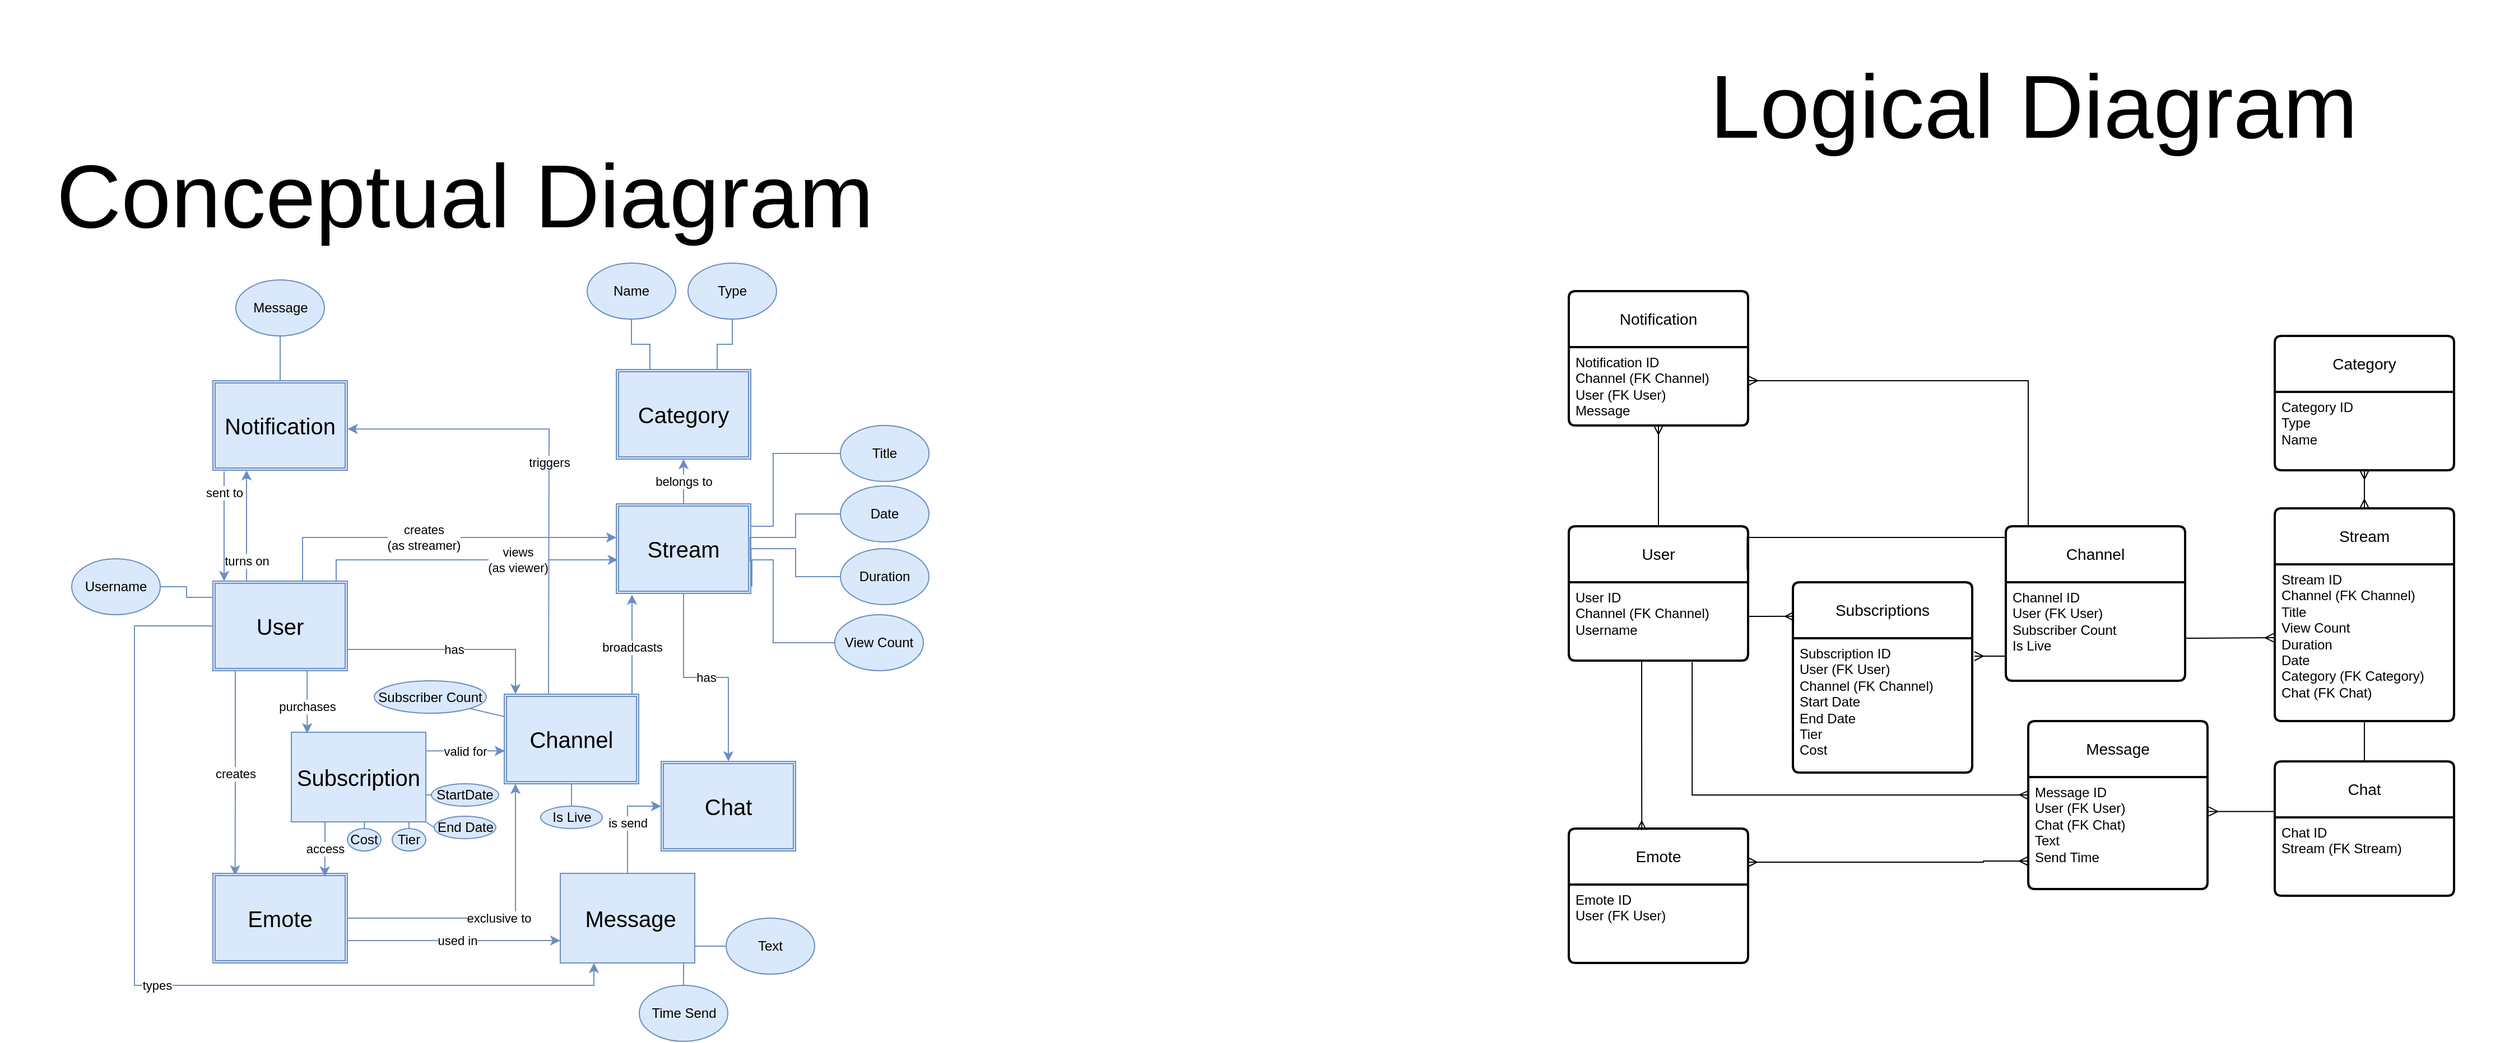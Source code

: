 <mxfile version="24.7.17">
  <diagram name="Page-1" id="8bclUcc1Q9qPuTqegD4R">
    <mxGraphModel grid="1" page="1" gridSize="10" guides="1" tooltips="1" connect="1" arrows="1" fold="1" pageScale="1" pageWidth="850" pageHeight="1100" math="0" shadow="0">
      <root>
        <mxCell id="0" />
        <mxCell id="1" parent="0" />
        <mxCell id="e_A2avNtBCYGKitG2HXS-57" value="Stream" style="swimlane;childLayout=stackLayout;horizontal=1;startSize=50;horizontalStack=0;rounded=1;fontSize=14;fontStyle=0;strokeWidth=2;resizeParent=0;resizeLast=1;shadow=0;dashed=0;align=center;arcSize=4;whiteSpace=wrap;html=1;" vertex="1" parent="1">
          <mxGeometry x="-630" y="-356" width="160" height="190" as="geometry">
            <mxRectangle x="-620" y="-300" width="80" height="50" as="alternateBounds" />
          </mxGeometry>
        </mxCell>
        <mxCell id="e_A2avNtBCYGKitG2HXS-58" value="&lt;div&gt;Stream ID&lt;/div&gt;Channel (FK Channel)&lt;div&gt;Title&lt;/div&gt;&lt;div&gt;View Count&lt;/div&gt;&lt;div&gt;Duration&lt;/div&gt;&lt;div&gt;Date&lt;/div&gt;&lt;div&gt;Category (FK Category)&lt;br&gt;Chat (FK Chat)&lt;/div&gt;" style="align=left;strokeColor=none;fillColor=none;spacingLeft=4;fontSize=12;verticalAlign=top;resizable=0;rotatable=0;part=1;html=1;" vertex="1" parent="e_A2avNtBCYGKitG2HXS-57">
          <mxGeometry y="50" width="160" height="140" as="geometry" />
        </mxCell>
        <mxCell id="aQ0zjAfjhiI7hPz5W_YJ-1" value="Notification" style="swimlane;childLayout=stackLayout;horizontal=1;startSize=50;horizontalStack=0;rounded=1;fontSize=14;fontStyle=0;strokeWidth=2;resizeParent=0;resizeLast=1;shadow=0;dashed=0;align=center;arcSize=4;whiteSpace=wrap;html=1;" vertex="1" parent="1">
          <mxGeometry x="-1260" y="-550" width="160" height="120" as="geometry" />
        </mxCell>
        <mxCell id="aQ0zjAfjhiI7hPz5W_YJ-2" value="&lt;div&gt;Notification ID&lt;/div&gt;Channel (FK Channel)&lt;br&gt;&lt;div&gt;&lt;span style=&quot;background-color: initial;&quot;&gt;User&lt;/span&gt;&amp;nbsp;(FK&amp;nbsp;&lt;span style=&quot;background-color: initial;&quot;&gt;User&lt;/span&gt;&lt;span style=&quot;background-color: initial;&quot;&gt;)&lt;/span&gt;&lt;/div&gt;&lt;div&gt;Message&lt;/div&gt;" style="align=left;strokeColor=none;fillColor=none;spacingLeft=4;fontSize=12;verticalAlign=top;resizable=0;rotatable=0;part=1;html=1;" vertex="1" parent="aQ0zjAfjhiI7hPz5W_YJ-1">
          <mxGeometry y="50" width="160" height="70" as="geometry" />
        </mxCell>
        <mxCell id="aQ0zjAfjhiI7hPz5W_YJ-3" value="Emote" style="swimlane;childLayout=stackLayout;horizontal=1;startSize=50;horizontalStack=0;rounded=1;fontSize=14;fontStyle=0;strokeWidth=2;resizeParent=0;resizeLast=1;shadow=0;dashed=0;align=center;arcSize=4;whiteSpace=wrap;html=1;" vertex="1" parent="1">
          <mxGeometry x="-1260" y="-70" width="160" height="120" as="geometry" />
        </mxCell>
        <mxCell id="aQ0zjAfjhiI7hPz5W_YJ-4" value="Emote ID&lt;br&gt;&lt;div&gt;&lt;span style=&quot;background-color: initial;&quot;&gt;User&lt;/span&gt;&amp;nbsp;(FK User)&lt;/div&gt;" style="align=left;strokeColor=none;fillColor=none;spacingLeft=4;fontSize=12;verticalAlign=top;resizable=0;rotatable=0;part=1;html=1;" vertex="1" parent="aQ0zjAfjhiI7hPz5W_YJ-3">
          <mxGeometry y="50" width="160" height="70" as="geometry" />
        </mxCell>
        <mxCell id="aQ0zjAfjhiI7hPz5W_YJ-5" value="Channel" style="swimlane;childLayout=stackLayout;horizontal=1;startSize=50;horizontalStack=0;rounded=1;fontSize=14;fontStyle=0;strokeWidth=2;resizeParent=0;resizeLast=1;shadow=0;dashed=0;align=center;arcSize=4;whiteSpace=wrap;html=1;" vertex="1" parent="1">
          <mxGeometry x="-870" y="-340" width="160" height="138" as="geometry">
            <mxRectangle x="-820" y="22" width="90" height="50" as="alternateBounds" />
          </mxGeometry>
        </mxCell>
        <mxCell id="aQ0zjAfjhiI7hPz5W_YJ-6" value="Channel ID&lt;br&gt;&lt;div&gt;&lt;span style=&quot;background-color: initial;&quot;&gt;User&lt;/span&gt;&amp;nbsp;(FK User)&lt;/div&gt;&lt;div&gt;Subscriber Count&lt;/div&gt;&lt;div&gt;Is Live&lt;/div&gt;&lt;div&gt;&lt;br&gt;&lt;/div&gt;" style="align=left;strokeColor=none;fillColor=none;spacingLeft=4;fontSize=12;verticalAlign=top;resizable=0;rotatable=0;part=1;html=1;" vertex="1" parent="aQ0zjAfjhiI7hPz5W_YJ-5">
          <mxGeometry y="50" width="160" height="88" as="geometry" />
        </mxCell>
        <mxCell id="aQ0zjAfjhiI7hPz5W_YJ-7" value="Category" style="swimlane;childLayout=stackLayout;horizontal=1;startSize=50;horizontalStack=0;rounded=1;fontSize=14;fontStyle=0;strokeWidth=2;resizeParent=0;resizeLast=1;shadow=0;dashed=0;align=center;arcSize=4;whiteSpace=wrap;html=1;" vertex="1" parent="1">
          <mxGeometry x="-630" y="-510" width="160" height="120" as="geometry" />
        </mxCell>
        <mxCell id="aQ0zjAfjhiI7hPz5W_YJ-8" value="Category ID&lt;div&gt;Type&lt;/div&gt;&lt;div&gt;Name&lt;/div&gt;" style="align=left;strokeColor=none;fillColor=none;spacingLeft=4;fontSize=12;verticalAlign=top;resizable=0;rotatable=0;part=1;html=1;" vertex="1" parent="aQ0zjAfjhiI7hPz5W_YJ-7">
          <mxGeometry y="50" width="160" height="70" as="geometry" />
        </mxCell>
        <mxCell id="aQ0zjAfjhiI7hPz5W_YJ-11" value="Chat" style="swimlane;childLayout=stackLayout;horizontal=1;startSize=50;horizontalStack=0;rounded=1;fontSize=14;fontStyle=0;strokeWidth=2;resizeParent=0;resizeLast=1;shadow=0;dashed=0;align=center;arcSize=4;whiteSpace=wrap;html=1;" vertex="1" parent="1">
          <mxGeometry x="-630" y="-130" width="160" height="120" as="geometry" />
        </mxCell>
        <mxCell id="aQ0zjAfjhiI7hPz5W_YJ-12" value="Chat ID&lt;div&gt;Stream (FK Stream)&lt;/div&gt;" style="align=left;strokeColor=none;fillColor=none;spacingLeft=4;fontSize=12;verticalAlign=top;resizable=0;rotatable=0;part=1;html=1;" vertex="1" parent="aQ0zjAfjhiI7hPz5W_YJ-11">
          <mxGeometry y="50" width="160" height="70" as="geometry" />
        </mxCell>
        <mxCell id="aQ0zjAfjhiI7hPz5W_YJ-33" style="edgeStyle=orthogonalEdgeStyle;rounded=0;orthogonalLoop=1;jettySize=auto;html=1;endArrow=ERmany;endFill=0;" edge="1" parent="1" source="aQ0zjAfjhiI7hPz5W_YJ-13">
          <mxGeometry relative="1" as="geometry">
            <mxPoint x="-1180" y="-430" as="targetPoint" />
            <Array as="points">
              <mxPoint x="-1180" y="-430" />
            </Array>
          </mxGeometry>
        </mxCell>
        <mxCell id="aQ0zjAfjhiI7hPz5W_YJ-41" style="edgeStyle=orthogonalEdgeStyle;rounded=0;orthogonalLoop=1;jettySize=auto;html=1;entryX=0.407;entryY=0.011;entryDx=0;entryDy=0;endArrow=ERmany;endFill=0;entryPerimeter=0;" edge="1" parent="1" source="aQ0zjAfjhiI7hPz5W_YJ-13" target="aQ0zjAfjhiI7hPz5W_YJ-3">
          <mxGeometry relative="1" as="geometry">
            <Array as="points">
              <mxPoint x="-1195" y="-180" />
              <mxPoint x="-1195" y="-180" />
            </Array>
          </mxGeometry>
        </mxCell>
        <mxCell id="aQ0zjAfjhiI7hPz5W_YJ-13" value="User" style="swimlane;childLayout=stackLayout;horizontal=1;startSize=50;horizontalStack=0;rounded=1;fontSize=14;fontStyle=0;strokeWidth=2;resizeParent=0;resizeLast=1;shadow=0;dashed=0;align=center;arcSize=4;whiteSpace=wrap;html=1;" vertex="1" parent="1">
          <mxGeometry x="-1260" y="-340" width="160" height="120" as="geometry" />
        </mxCell>
        <mxCell id="aQ0zjAfjhiI7hPz5W_YJ-14" value="User ID&lt;div&gt;Channel (FK Channel)&lt;/div&gt;&lt;div&gt;Username&lt;/div&gt;" style="align=left;strokeColor=none;fillColor=none;spacingLeft=4;fontSize=12;verticalAlign=top;resizable=0;rotatable=0;part=1;html=1;" vertex="1" parent="aQ0zjAfjhiI7hPz5W_YJ-13">
          <mxGeometry y="50" width="160" height="70" as="geometry" />
        </mxCell>
        <mxCell id="aQ0zjAfjhiI7hPz5W_YJ-19" style="edgeStyle=orthogonalEdgeStyle;rounded=0;orthogonalLoop=1;jettySize=auto;html=1;exitX=1;exitY=0.25;exitDx=0;exitDy=0;entryX=-0.003;entryY=0.468;entryDx=0;entryDy=0;entryPerimeter=0;endArrow=ERmany;endFill=0;" edge="1" parent="1" source="aQ0zjAfjhiI7hPz5W_YJ-5" target="e_A2avNtBCYGKitG2HXS-58">
          <mxGeometry relative="1" as="geometry">
            <Array as="points">
              <mxPoint x="-700" y="-240" />
              <mxPoint x="-630" y="-240" />
            </Array>
          </mxGeometry>
        </mxCell>
        <mxCell id="aQ0zjAfjhiI7hPz5W_YJ-22" value="Subscriptions" style="swimlane;childLayout=stackLayout;horizontal=1;startSize=50;horizontalStack=0;rounded=1;fontSize=14;fontStyle=0;strokeWidth=2;resizeParent=0;resizeLast=1;shadow=0;dashed=0;align=center;arcSize=4;whiteSpace=wrap;html=1;" vertex="1" parent="1">
          <mxGeometry x="-1060" y="-290" width="160" height="170" as="geometry" />
        </mxCell>
        <mxCell id="aQ0zjAfjhiI7hPz5W_YJ-23" value="&lt;div&gt;Subscription ID&lt;/div&gt;&lt;div&gt;&lt;span style=&quot;background-color: initial;&quot;&gt;User&lt;/span&gt;&amp;nbsp;(FK&amp;nbsp;&lt;span style=&quot;background-color: initial;&quot;&gt;User&lt;/span&gt;&lt;span style=&quot;background-color: initial;&quot;&gt;)&lt;/span&gt;&lt;/div&gt;Channel (FK Channel)&lt;div&gt;Start Date&lt;/div&gt;&lt;div&gt;End Date&lt;/div&gt;&lt;div&gt;Tier&lt;/div&gt;&lt;div&gt;Cost&lt;/div&gt;" style="align=left;strokeColor=none;fillColor=none;spacingLeft=4;fontSize=12;verticalAlign=top;resizable=0;rotatable=0;part=1;html=1;" vertex="1" parent="aQ0zjAfjhiI7hPz5W_YJ-22">
          <mxGeometry y="50" width="160" height="120" as="geometry" />
        </mxCell>
        <mxCell id="aQ0zjAfjhiI7hPz5W_YJ-25" style="edgeStyle=orthogonalEdgeStyle;rounded=0;orthogonalLoop=1;jettySize=auto;html=1;entryX=0.007;entryY=0.179;entryDx=0;entryDy=0;endArrow=ERmany;endFill=0;exitX=1.004;exitY=0.435;exitDx=0;exitDy=0;exitPerimeter=0;entryPerimeter=0;" edge="1" parent="1" source="aQ0zjAfjhiI7hPz5W_YJ-14" target="aQ0zjAfjhiI7hPz5W_YJ-22">
          <mxGeometry relative="1" as="geometry">
            <Array as="points">
              <mxPoint x="-1090" y="-260" />
              <mxPoint x="-1090" y="-260" />
            </Array>
          </mxGeometry>
        </mxCell>
        <mxCell id="aQ0zjAfjhiI7hPz5W_YJ-28" style="edgeStyle=orthogonalEdgeStyle;rounded=0;orthogonalLoop=1;jettySize=auto;html=1;entryX=1.012;entryY=0.141;entryDx=0;entryDy=0;entryPerimeter=0;endArrow=ERmany;endFill=0;exitX=0;exitY=0.75;exitDx=0;exitDy=0;" edge="1" parent="1" source="aQ0zjAfjhiI7hPz5W_YJ-6" target="aQ0zjAfjhiI7hPz5W_YJ-23">
          <mxGeometry relative="1" as="geometry" />
        </mxCell>
        <mxCell id="aQ0zjAfjhiI7hPz5W_YJ-32" style="edgeStyle=orthogonalEdgeStyle;rounded=0;orthogonalLoop=1;jettySize=auto;html=1;endArrow=ERmany;endFill=0;entryX=1.003;entryY=0.43;entryDx=0;entryDy=0;entryPerimeter=0;exitX=0.132;exitY=-0.003;exitDx=0;exitDy=0;exitPerimeter=0;" edge="1" parent="1" source="aQ0zjAfjhiI7hPz5W_YJ-5" target="aQ0zjAfjhiI7hPz5W_YJ-2">
          <mxGeometry relative="1" as="geometry">
            <mxPoint x="-830" y="-340" as="sourcePoint" />
            <mxPoint x="-690" y="-140" as="targetPoint" />
            <Array as="points">
              <mxPoint x="-850" y="-340" />
              <mxPoint x="-850" y="-470" />
              <mxPoint x="-1100" y="-470" />
            </Array>
          </mxGeometry>
        </mxCell>
        <mxCell id="aQ0zjAfjhiI7hPz5W_YJ-34" style="edgeStyle=orthogonalEdgeStyle;rounded=0;orthogonalLoop=1;jettySize=auto;html=1;endArrow=ERmany;endFill=0;exitX=0.5;exitY=0;exitDx=0;exitDy=0;startArrow=ERmany;startFill=0;entryX=0.5;entryY=1;entryDx=0;entryDy=0;" edge="1" parent="1" source="e_A2avNtBCYGKitG2HXS-57" target="aQ0zjAfjhiI7hPz5W_YJ-8">
          <mxGeometry relative="1" as="geometry">
            <mxPoint x="-470" y="-80" as="sourcePoint" />
            <mxPoint x="-370" y="-124.985" as="targetPoint" />
          </mxGeometry>
        </mxCell>
        <mxCell id="aQ0zjAfjhiI7hPz5W_YJ-35" style="edgeStyle=orthogonalEdgeStyle;rounded=0;orthogonalLoop=1;jettySize=auto;html=1;endArrow=none;endFill=0;" edge="1" parent="1" source="e_A2avNtBCYGKitG2HXS-58" target="aQ0zjAfjhiI7hPz5W_YJ-11">
          <mxGeometry relative="1" as="geometry" />
        </mxCell>
        <mxCell id="aQ0zjAfjhiI7hPz5W_YJ-36" value="Message" style="swimlane;childLayout=stackLayout;horizontal=1;startSize=50;horizontalStack=0;rounded=1;fontSize=14;fontStyle=0;strokeWidth=2;resizeParent=0;resizeLast=1;shadow=0;dashed=0;align=center;arcSize=4;whiteSpace=wrap;html=1;" vertex="1" parent="1">
          <mxGeometry x="-850" y="-166" width="160" height="150" as="geometry" />
        </mxCell>
        <mxCell id="aQ0zjAfjhiI7hPz5W_YJ-37" value="Message ID&lt;br&gt;&lt;div&gt;&lt;span style=&quot;background-color: initial;&quot;&gt;User&lt;/span&gt;&amp;nbsp;(FK&amp;nbsp;&lt;span style=&quot;background-color: initial;&quot;&gt;User&lt;/span&gt;&lt;span style=&quot;background-color: initial;&quot;&gt;)&lt;/span&gt;&lt;/div&gt;&lt;div&gt;Chat (FK Chat)&lt;br&gt;&lt;div&gt;Text&lt;/div&gt;&lt;div&gt;Send Time&lt;/div&gt;&lt;/div&gt;" style="align=left;strokeColor=none;fillColor=none;spacingLeft=4;fontSize=12;verticalAlign=top;resizable=0;rotatable=0;part=1;html=1;" vertex="1" parent="aQ0zjAfjhiI7hPz5W_YJ-36">
          <mxGeometry y="50" width="160" height="100" as="geometry" />
        </mxCell>
        <mxCell id="aQ0zjAfjhiI7hPz5W_YJ-38" style="edgeStyle=orthogonalEdgeStyle;rounded=0;orthogonalLoop=1;jettySize=auto;html=1;entryX=0.002;entryY=0.161;entryDx=0;entryDy=0;entryPerimeter=0;endArrow=ERmany;endFill=0;exitX=0.688;exitY=1.019;exitDx=0;exitDy=0;exitPerimeter=0;" edge="1" parent="1" source="aQ0zjAfjhiI7hPz5W_YJ-14" target="aQ0zjAfjhiI7hPz5W_YJ-37">
          <mxGeometry relative="1" as="geometry">
            <Array as="points">
              <mxPoint x="-1150" y="-100" />
              <mxPoint x="-852" y="-100" />
            </Array>
          </mxGeometry>
        </mxCell>
        <mxCell id="aQ0zjAfjhiI7hPz5W_YJ-39" style="edgeStyle=orthogonalEdgeStyle;rounded=0;orthogonalLoop=1;jettySize=auto;html=1;entryX=1.007;entryY=0.307;entryDx=0;entryDy=0;entryPerimeter=0;endArrow=ERmany;endFill=0;exitX=0.003;exitY=0.373;exitDx=0;exitDy=0;exitPerimeter=0;" edge="1" parent="1" source="aQ0zjAfjhiI7hPz5W_YJ-11" target="aQ0zjAfjhiI7hPz5W_YJ-37">
          <mxGeometry relative="1" as="geometry" />
        </mxCell>
        <mxCell id="aQ0zjAfjhiI7hPz5W_YJ-42" style="edgeStyle=orthogonalEdgeStyle;rounded=0;orthogonalLoop=1;jettySize=auto;html=1;entryX=0;entryY=0.75;entryDx=0;entryDy=0;endArrow=ERmany;endFill=0;startArrow=ERmany;startFill=0;exitX=1;exitY=0.25;exitDx=0;exitDy=0;" edge="1" parent="1" source="aQ0zjAfjhiI7hPz5W_YJ-3" target="aQ0zjAfjhiI7hPz5W_YJ-37">
          <mxGeometry relative="1" as="geometry">
            <mxPoint x="-1200" y="140" as="sourcePoint" />
            <mxPoint x="-947.72" y="301.9" as="targetPoint" />
            <Array as="points">
              <mxPoint x="-890" y="-40" />
              <mxPoint x="-890" y="-41" />
            </Array>
          </mxGeometry>
        </mxCell>
        <mxCell id="aQ0zjAfjhiI7hPz5W_YJ-44" style="edgeStyle=orthogonalEdgeStyle;rounded=0;orthogonalLoop=1;jettySize=auto;html=1;entryX=0;entryY=0.285;entryDx=0;entryDy=0;entryPerimeter=0;exitX=0.995;exitY=0.326;exitDx=0;exitDy=0;exitPerimeter=0;endArrow=none;endFill=0;" edge="1" parent="1" source="aQ0zjAfjhiI7hPz5W_YJ-13" target="aQ0zjAfjhiI7hPz5W_YJ-5">
          <mxGeometry relative="1" as="geometry">
            <Array as="points">
              <mxPoint x="-1101" y="-330" />
              <mxPoint x="-870" y="-330" />
            </Array>
          </mxGeometry>
        </mxCell>
        <mxCell id="aQ0zjAfjhiI7hPz5W_YJ-46" value="views&lt;div&gt;(as viewer)&lt;/div&gt;" style="edgeStyle=orthogonalEdgeStyle;rounded=0;orthogonalLoop=1;jettySize=auto;html=1;fillColor=#dae8fc;strokeColor=#6c8ebf;entryX=0.011;entryY=0.627;entryDx=0;entryDy=0;entryPerimeter=0;" edge="1" parent="1" source="aQ0zjAfjhiI7hPz5W_YJ-53" target="aQ0zjAfjhiI7hPz5W_YJ-57">
          <mxGeometry x="0.336" relative="1" as="geometry">
            <Array as="points">
              <mxPoint x="-2360" y="-310" />
              <mxPoint x="-2109" y="-310" />
            </Array>
            <mxPoint as="offset" />
            <mxPoint x="-2130" y="-310" as="targetPoint" />
          </mxGeometry>
        </mxCell>
        <mxCell id="aQ0zjAfjhiI7hPz5W_YJ-47" value="creates&lt;div&gt;(as streamer)&lt;/div&gt;" style="edgeStyle=orthogonalEdgeStyle;rounded=0;orthogonalLoop=1;jettySize=auto;html=1;fillColor=#dae8fc;strokeColor=#6c8ebf;" edge="1" parent="1" source="aQ0zjAfjhiI7hPz5W_YJ-53" target="aQ0zjAfjhiI7hPz5W_YJ-57">
          <mxGeometry x="-0.077" relative="1" as="geometry">
            <Array as="points">
              <mxPoint x="-2390" y="-330" />
              <mxPoint x="-2020" y="-330" />
            </Array>
            <mxPoint as="offset" />
          </mxGeometry>
        </mxCell>
        <mxCell id="aQ0zjAfjhiI7hPz5W_YJ-48" value="has" style="edgeStyle=orthogonalEdgeStyle;rounded=0;orthogonalLoop=1;jettySize=auto;html=1;fillColor=#dae8fc;strokeColor=#6c8ebf;" edge="1" parent="1" source="aQ0zjAfjhiI7hPz5W_YJ-53" target="aQ0zjAfjhiI7hPz5W_YJ-64">
          <mxGeometry relative="1" as="geometry">
            <Array as="points">
              <mxPoint x="-2200" y="-230" />
            </Array>
          </mxGeometry>
        </mxCell>
        <mxCell id="aQ0zjAfjhiI7hPz5W_YJ-49" value="turns on" style="edgeStyle=orthogonalEdgeStyle;rounded=0;orthogonalLoop=1;jettySize=auto;html=1;entryX=0.25;entryY=1;entryDx=0;entryDy=0;fillColor=#dae8fc;strokeColor=#6c8ebf;exitX=0.679;exitY=0.012;exitDx=0;exitDy=0;exitPerimeter=0;" edge="1" parent="1" source="aQ0zjAfjhiI7hPz5W_YJ-53" target="aQ0zjAfjhiI7hPz5W_YJ-66">
          <mxGeometry x="-0.05" relative="1" as="geometry">
            <mxPoint x="-2480" y="-340" as="sourcePoint" />
            <mxPoint x="-2220" y="-460" as="targetPoint" />
            <Array as="points">
              <mxPoint x="-2440" y="-289" />
            </Array>
            <mxPoint as="offset" />
          </mxGeometry>
        </mxCell>
        <mxCell id="aQ0zjAfjhiI7hPz5W_YJ-50" value="creates" style="edgeStyle=orthogonalEdgeStyle;rounded=0;orthogonalLoop=1;jettySize=auto;html=1;entryX=0.165;entryY=0.023;entryDx=0;entryDy=0;fillColor=#dae8fc;strokeColor=#6c8ebf;entryPerimeter=0;" edge="1" parent="1" source="aQ0zjAfjhiI7hPz5W_YJ-53" target="aQ0zjAfjhiI7hPz5W_YJ-62">
          <mxGeometry relative="1" as="geometry">
            <Array as="points">
              <mxPoint x="-2450" y="-110" />
              <mxPoint x="-2450" y="-110" />
            </Array>
          </mxGeometry>
        </mxCell>
        <mxCell id="aQ0zjAfjhiI7hPz5W_YJ-71" value="purchases" style="edgeStyle=orthogonalEdgeStyle;rounded=0;orthogonalLoop=1;jettySize=auto;html=1;exitX=0.701;exitY=0.974;exitDx=0;exitDy=0;entryX=0.118;entryY=0.012;entryDx=0;entryDy=0;fillColor=#dae8fc;strokeColor=#6c8ebf;exitPerimeter=0;entryPerimeter=0;" edge="1" parent="1" source="aQ0zjAfjhiI7hPz5W_YJ-53" target="aQ0zjAfjhiI7hPz5W_YJ-70">
          <mxGeometry x="0.192" relative="1" as="geometry">
            <Array as="points" />
            <mxPoint as="offset" />
          </mxGeometry>
        </mxCell>
        <mxCell id="aQ0zjAfjhiI7hPz5W_YJ-53" value="&lt;font style=&quot;font-size: 20px;&quot;&gt;User&lt;/font&gt;" style="shape=ext;double=1;rounded=0;whiteSpace=wrap;html=1;fontSize=20;fillColor=#dae8fc;strokeColor=#6c8ebf;" vertex="1" parent="1">
          <mxGeometry x="-2470" y="-291" width="120" height="80" as="geometry" />
        </mxCell>
        <mxCell id="aQ0zjAfjhiI7hPz5W_YJ-54" value="belongs to" style="edgeStyle=orthogonalEdgeStyle;rounded=0;orthogonalLoop=1;jettySize=auto;html=1;entryX=0.5;entryY=1;entryDx=0;entryDy=0;fillColor=#dae8fc;strokeColor=#6c8ebf;" edge="1" parent="1" source="aQ0zjAfjhiI7hPz5W_YJ-57" target="aQ0zjAfjhiI7hPz5W_YJ-68">
          <mxGeometry relative="1" as="geometry">
            <Array as="points">
              <mxPoint x="-2050" y="-320" />
            </Array>
          </mxGeometry>
        </mxCell>
        <mxCell id="aQ0zjAfjhiI7hPz5W_YJ-55" value="has" style="edgeStyle=orthogonalEdgeStyle;rounded=0;orthogonalLoop=1;jettySize=auto;html=1;exitX=0.5;exitY=1;exitDx=0;exitDy=0;fillColor=#dae8fc;strokeColor=#6c8ebf;" edge="1" parent="1" source="aQ0zjAfjhiI7hPz5W_YJ-57" target="aQ0zjAfjhiI7hPz5W_YJ-67">
          <mxGeometry relative="1" as="geometry" />
        </mxCell>
        <mxCell id="aQ0zjAfjhiI7hPz5W_YJ-56" value="triggers" style="edgeStyle=orthogonalEdgeStyle;rounded=0;orthogonalLoop=1;jettySize=auto;html=1;entryX=1.002;entryY=0.539;entryDx=0;entryDy=0;fillColor=#dae8fc;strokeColor=#6c8ebf;entryPerimeter=0;exitX=0.329;exitY=0.021;exitDx=0;exitDy=0;exitPerimeter=0;" edge="1" parent="1" source="aQ0zjAfjhiI7hPz5W_YJ-64" target="aQ0zjAfjhiI7hPz5W_YJ-66">
          <mxGeometry relative="1" as="geometry">
            <Array as="points">
              <mxPoint x="-2170" y="-193" />
              <mxPoint x="-2170" y="-240" />
              <mxPoint x="-2170" y="-427" />
            </Array>
            <mxPoint as="offset" />
            <mxPoint x="-2070" y="-240" as="sourcePoint" />
          </mxGeometry>
        </mxCell>
        <mxCell id="aQ0zjAfjhiI7hPz5W_YJ-57" value="Stream" style="shape=ext;double=1;rounded=0;whiteSpace=wrap;html=1;fontSize=20;strokeColor=#6c8ebf;fillColor=#dae8fc;" vertex="1" parent="1">
          <mxGeometry x="-2110" y="-360" width="120" height="80" as="geometry" />
        </mxCell>
        <mxCell id="aQ0zjAfjhiI7hPz5W_YJ-61" value="exclusive to" style="edgeStyle=orthogonalEdgeStyle;rounded=0;orthogonalLoop=1;jettySize=auto;html=1;fillColor=#dae8fc;strokeColor=#6c8ebf;" edge="1" parent="1" source="aQ0zjAfjhiI7hPz5W_YJ-62" target="aQ0zjAfjhiI7hPz5W_YJ-64">
          <mxGeometry relative="1" as="geometry">
            <Array as="points">
              <mxPoint x="-2200" y="10" />
            </Array>
          </mxGeometry>
        </mxCell>
        <mxCell id="aQ0zjAfjhiI7hPz5W_YJ-62" value="Emote" style="shape=ext;double=1;rounded=0;whiteSpace=wrap;html=1;fontSize=20;fillColor=#dae8fc;strokeColor=#6c8ebf;" vertex="1" parent="1">
          <mxGeometry x="-2470" y="-30" width="120" height="80" as="geometry" />
        </mxCell>
        <mxCell id="aQ0zjAfjhiI7hPz5W_YJ-63" value="broadcasts" style="edgeStyle=orthogonalEdgeStyle;rounded=0;orthogonalLoop=1;jettySize=auto;html=1;entryX=0.12;entryY=1.012;entryDx=0;entryDy=0;exitX=0.923;exitY=0.018;exitDx=0;exitDy=0;fillColor=#dae8fc;strokeColor=#6c8ebf;entryPerimeter=0;exitPerimeter=0;" edge="1" parent="1" source="aQ0zjAfjhiI7hPz5W_YJ-64" target="aQ0zjAfjhiI7hPz5W_YJ-57">
          <mxGeometry relative="1" as="geometry">
            <mxPoint x="-2030" y="-160" as="sourcePoint" />
            <mxPoint x="-2020" y="-260" as="targetPoint" />
            <Array as="points">
              <mxPoint x="-2099" y="-190" />
              <mxPoint x="-2096" y="-190" />
              <mxPoint x="-2096" y="-279" />
            </Array>
          </mxGeometry>
        </mxCell>
        <mxCell id="aQ0zjAfjhiI7hPz5W_YJ-64" value="Channel" style="shape=ext;double=1;rounded=0;whiteSpace=wrap;html=1;fontSize=20;fillColor=#dae8fc;strokeColor=#6c8ebf;" vertex="1" parent="1">
          <mxGeometry x="-2210" y="-190" width="120" height="80" as="geometry" />
        </mxCell>
        <mxCell id="aQ0zjAfjhiI7hPz5W_YJ-65" value="sent to" style="edgeStyle=orthogonalEdgeStyle;rounded=0;orthogonalLoop=1;jettySize=auto;html=1;exitX=0.083;exitY=1.012;exitDx=0;exitDy=0;fillColor=#dae8fc;strokeColor=#6c8ebf;exitPerimeter=0;" edge="1" parent="1" source="aQ0zjAfjhiI7hPz5W_YJ-66">
          <mxGeometry x="-0.612" relative="1" as="geometry">
            <Array as="points">
              <mxPoint x="-2460" y="-291" />
            </Array>
            <mxPoint x="-2460" y="-291" as="targetPoint" />
            <mxPoint as="offset" />
          </mxGeometry>
        </mxCell>
        <mxCell id="aQ0zjAfjhiI7hPz5W_YJ-66" value="Notification" style="shape=ext;double=1;rounded=0;whiteSpace=wrap;html=1;fontSize=20;fillColor=#dae8fc;strokeColor=#6c8ebf;" vertex="1" parent="1">
          <mxGeometry x="-2470" y="-470" width="120" height="80" as="geometry" />
        </mxCell>
        <mxCell id="aQ0zjAfjhiI7hPz5W_YJ-67" value="Chat" style="shape=ext;double=1;rounded=0;whiteSpace=wrap;html=1;fontSize=20;fillColor=#dae8fc;strokeColor=#6c8ebf;" vertex="1" parent="1">
          <mxGeometry x="-2070" y="-130" width="120" height="80" as="geometry" />
        </mxCell>
        <mxCell id="aQ0zjAfjhiI7hPz5W_YJ-68" value="Category" style="shape=ext;double=1;rounded=0;whiteSpace=wrap;html=1;fontSize=20;fillColor=#dae8fc;strokeColor=#6c8ebf;" vertex="1" parent="1">
          <mxGeometry x="-2110" y="-480" width="120" height="80" as="geometry" />
        </mxCell>
        <mxCell id="aQ0zjAfjhiI7hPz5W_YJ-77" value="is send" style="edgeStyle=orthogonalEdgeStyle;rounded=0;orthogonalLoop=1;jettySize=auto;html=1;entryX=0;entryY=0.5;entryDx=0;entryDy=0;fillColor=#dae8fc;strokeColor=#6c8ebf;" edge="1" parent="1" source="aQ0zjAfjhiI7hPz5W_YJ-69" target="aQ0zjAfjhiI7hPz5W_YJ-67">
          <mxGeometry relative="1" as="geometry" />
        </mxCell>
        <mxCell id="aQ0zjAfjhiI7hPz5W_YJ-69" value="&amp;nbsp;Message" style="rounded=0;whiteSpace=wrap;html=1;fillColor=#dae8fc;strokeColor=#6c8ebf;fontSize=20;" vertex="1" parent="1">
          <mxGeometry x="-2160" y="-30" width="120" height="80" as="geometry" />
        </mxCell>
        <mxCell id="aQ0zjAfjhiI7hPz5W_YJ-72" value="valid for" style="edgeStyle=orthogonalEdgeStyle;rounded=0;orthogonalLoop=1;jettySize=auto;html=1;entryX=0.004;entryY=0.633;entryDx=0;entryDy=0;fillColor=#dae8fc;strokeColor=#6c8ebf;entryPerimeter=0;" edge="1" parent="1" source="aQ0zjAfjhiI7hPz5W_YJ-70" target="aQ0zjAfjhiI7hPz5W_YJ-64">
          <mxGeometry relative="1" as="geometry">
            <Array as="points">
              <mxPoint x="-2250" y="-139" />
            </Array>
          </mxGeometry>
        </mxCell>
        <mxCell id="aQ0zjAfjhiI7hPz5W_YJ-70" value="Subscription" style="rounded=0;whiteSpace=wrap;html=1;fillColor=#dae8fc;strokeColor=#6c8ebf;fontSize=20;" vertex="1" parent="1">
          <mxGeometry x="-2400" y="-156" width="120" height="80" as="geometry" />
        </mxCell>
        <mxCell id="aQ0zjAfjhiI7hPz5W_YJ-73" value="access" style="edgeStyle=orthogonalEdgeStyle;rounded=0;orthogonalLoop=1;jettySize=auto;html=1;exitX=0.25;exitY=1;exitDx=0;exitDy=0;fillColor=#dae8fc;strokeColor=#6c8ebf;entryX=0.832;entryY=0.035;entryDx=0;entryDy=0;entryPerimeter=0;" edge="1" parent="1" source="aQ0zjAfjhiI7hPz5W_YJ-70" target="aQ0zjAfjhiI7hPz5W_YJ-62">
          <mxGeometry relative="1" as="geometry">
            <mxPoint x="-2410" y="192" as="targetPoint" />
            <Array as="points" />
          </mxGeometry>
        </mxCell>
        <mxCell id="aQ0zjAfjhiI7hPz5W_YJ-75" value="used in" style="edgeStyle=orthogonalEdgeStyle;rounded=0;orthogonalLoop=1;jettySize=auto;html=1;fillColor=#dae8fc;strokeColor=#6c8ebf;entryX=0;entryY=0.75;entryDx=0;entryDy=0;" edge="1" parent="1" source="aQ0zjAfjhiI7hPz5W_YJ-62" target="aQ0zjAfjhiI7hPz5W_YJ-69">
          <mxGeometry x="0.027" relative="1" as="geometry">
            <mxPoint x="-2180" y="29" as="targetPoint" />
            <Array as="points">
              <mxPoint x="-2280" y="30" />
              <mxPoint x="-2280" y="30" />
            </Array>
            <mxPoint as="offset" />
          </mxGeometry>
        </mxCell>
        <mxCell id="aQ0zjAfjhiI7hPz5W_YJ-76" value="types" style="edgeStyle=orthogonalEdgeStyle;rounded=0;orthogonalLoop=1;jettySize=auto;html=1;fillColor=#dae8fc;strokeColor=#6c8ebf;" edge="1" parent="1" source="aQ0zjAfjhiI7hPz5W_YJ-53">
          <mxGeometry relative="1" as="geometry">
            <mxPoint x="-2130" y="50" as="targetPoint" />
            <Array as="points">
              <mxPoint x="-2540" y="-251" />
              <mxPoint x="-2540" y="70" />
              <mxPoint x="-2130" y="70" />
              <mxPoint x="-2130" y="50" />
            </Array>
          </mxGeometry>
        </mxCell>
        <mxCell id="aQ0zjAfjhiI7hPz5W_YJ-80" value="&lt;font style=&quot;font-size: 80px;&quot;&gt;Conceptual Diagram&lt;/font&gt;" style="text;html=1;align=center;verticalAlign=middle;whiteSpace=wrap;rounded=0;fontSize=120;" vertex="1" parent="1">
          <mxGeometry x="-2660" y="-730" width="830" height="160" as="geometry" />
        </mxCell>
        <mxCell id="aQ0zjAfjhiI7hPz5W_YJ-82" value="&lt;font style=&quot;font-size: 80px;&quot;&gt;Logical Diagram&lt;/font&gt;" style="text;html=1;align=center;verticalAlign=middle;whiteSpace=wrap;rounded=0;fontSize=120;" vertex="1" parent="1">
          <mxGeometry x="-1260" y="-810" width="830" height="160" as="geometry" />
        </mxCell>
        <mxCell id="w1dutVMUiHzoiMJ74KZc-74" style="edgeStyle=orthogonalEdgeStyle;rounded=0;orthogonalLoop=1;jettySize=auto;html=1;entryX=0.5;entryY=0;entryDx=0;entryDy=0;endArrow=none;endFill=0;fillColor=#dae8fc;strokeColor=#6c8ebf;" edge="1" parent="1" source="w1dutVMUiHzoiMJ74KZc-44" target="aQ0zjAfjhiI7hPz5W_YJ-66">
          <mxGeometry relative="1" as="geometry" />
        </mxCell>
        <mxCell id="w1dutVMUiHzoiMJ74KZc-44" value="Message" style="ellipse;whiteSpace=wrap;html=1;fillColor=#dae8fc;strokeColor=#6c8ebf;" vertex="1" parent="1">
          <mxGeometry x="-2449.5" y="-560" width="79" height="50" as="geometry" />
        </mxCell>
        <mxCell id="w1dutVMUiHzoiMJ74KZc-73" style="edgeStyle=orthogonalEdgeStyle;rounded=0;orthogonalLoop=1;jettySize=auto;html=1;entryX=0.25;entryY=0;entryDx=0;entryDy=0;endArrow=none;endFill=0;fillColor=#dae8fc;strokeColor=#6c8ebf;" edge="1" parent="1" source="w1dutVMUiHzoiMJ74KZc-47" target="aQ0zjAfjhiI7hPz5W_YJ-68">
          <mxGeometry relative="1" as="geometry" />
        </mxCell>
        <mxCell id="w1dutVMUiHzoiMJ74KZc-47" value="Name&lt;span style=&quot;color: rgba(0, 0, 0, 0); font-family: monospace; font-size: 0px; text-align: start; text-wrap-mode: nowrap;&quot;&gt;%3CmxGraphModel%3E%3Croot%3E%3CmxCell%20id%3D%220%22%2F%3E%3CmxCell%20id%3D%221%22%20parent%3D%220%22%2F%3E%3CmxCell%20id%3D%222%22%20value%3D%22Message%22%20style%3D%22ellipse%3BwhiteSpace%3Dwrap%3Bhtml%3D1%3B%22%20vertex%3D%221%22%20parent%3D%221%22%3E%3CmxGeometry%20x%3D%22-2394%22%20y%3D%22-560%22%20width%3D%2279%22%20height%3D%2250%22%20as%3D%22geometry%22%2F%3E%3C%2FmxCell%3E%3C%2Froot%3E%3C%2FmxGraphModel%3E&lt;/span&gt;" style="ellipse;whiteSpace=wrap;html=1;fillColor=#dae8fc;strokeColor=#6c8ebf;" vertex="1" parent="1">
          <mxGeometry x="-2136" y="-575" width="79" height="50" as="geometry" />
        </mxCell>
        <mxCell id="w1dutVMUiHzoiMJ74KZc-72" style="edgeStyle=orthogonalEdgeStyle;rounded=0;orthogonalLoop=1;jettySize=auto;html=1;entryX=0.75;entryY=0;entryDx=0;entryDy=0;endArrow=none;endFill=0;fillColor=#dae8fc;strokeColor=#6c8ebf;" edge="1" parent="1" source="w1dutVMUiHzoiMJ74KZc-48" target="aQ0zjAfjhiI7hPz5W_YJ-68">
          <mxGeometry relative="1" as="geometry" />
        </mxCell>
        <mxCell id="w1dutVMUiHzoiMJ74KZc-48" value="Type" style="ellipse;whiteSpace=wrap;html=1;fillColor=#dae8fc;strokeColor=#6c8ebf;" vertex="1" parent="1">
          <mxGeometry x="-2046" y="-575" width="79" height="50" as="geometry" />
        </mxCell>
        <mxCell id="w1dutVMUiHzoiMJ74KZc-49" value="Username" style="ellipse;whiteSpace=wrap;html=1;fillColor=#dae8fc;strokeColor=#6c8ebf;" vertex="1" parent="1">
          <mxGeometry x="-2596" y="-311" width="79" height="50" as="geometry" />
        </mxCell>
        <mxCell id="w1dutVMUiHzoiMJ74KZc-52" value="Cost" style="ellipse;whiteSpace=wrap;html=1;fillColor=#dae8fc;strokeColor=#6c8ebf;" vertex="1" parent="1">
          <mxGeometry x="-2350" y="-70" width="30" height="20" as="geometry" />
        </mxCell>
        <mxCell id="w1dutVMUiHzoiMJ74KZc-55" value="End Date" style="ellipse;whiteSpace=wrap;html=1;fillColor=#dae8fc;strokeColor=#6c8ebf;" vertex="1" parent="1">
          <mxGeometry x="-2272.5" y="-81" width="55" height="20" as="geometry" />
        </mxCell>
        <mxCell id="w1dutVMUiHzoiMJ74KZc-56" value="StartDate" style="ellipse;whiteSpace=wrap;html=1;fillColor=#dae8fc;strokeColor=#6c8ebf;" vertex="1" parent="1">
          <mxGeometry x="-2275" y="-110" width="60" height="20" as="geometry" />
        </mxCell>
        <mxCell id="w1dutVMUiHzoiMJ74KZc-57" value="Tier" style="ellipse;whiteSpace=wrap;html=1;fillColor=#dae8fc;strokeColor=#6c8ebf;" vertex="1" parent="1">
          <mxGeometry x="-2310" y="-70" width="30" height="20" as="geometry" />
        </mxCell>
        <mxCell id="w1dutVMUiHzoiMJ74KZc-58" value="Text" style="ellipse;whiteSpace=wrap;html=1;fillColor=#dae8fc;strokeColor=#6c8ebf;" vertex="1" parent="1">
          <mxGeometry x="-2012" y="10" width="79" height="50" as="geometry" />
        </mxCell>
        <mxCell id="w1dutVMUiHzoiMJ74KZc-59" value="Time Send" style="ellipse;whiteSpace=wrap;html=1;fillColor=#dae8fc;strokeColor=#6c8ebf;" vertex="1" parent="1">
          <mxGeometry x="-2089.5" y="70" width="79" height="50" as="geometry" />
        </mxCell>
        <mxCell id="w1dutVMUiHzoiMJ74KZc-60" value="Is Live" style="ellipse;whiteSpace=wrap;html=1;fillColor=#dae8fc;strokeColor=#6c8ebf;" vertex="1" parent="1">
          <mxGeometry x="-2177.5" y="-90" width="55" height="20" as="geometry" />
        </mxCell>
        <mxCell id="w1dutVMUiHzoiMJ74KZc-61" value="Subscriber Count" style="ellipse;whiteSpace=wrap;html=1;fillColor=#dae8fc;strokeColor=#6c8ebf;" vertex="1" parent="1">
          <mxGeometry x="-2326" y="-202" width="100" height="29" as="geometry" />
        </mxCell>
        <mxCell id="w1dutVMUiHzoiMJ74KZc-62" value="Date" style="ellipse;whiteSpace=wrap;html=1;fillColor=#dae8fc;strokeColor=#6c8ebf;" vertex="1" parent="1">
          <mxGeometry x="-1910" y="-376" width="79" height="50" as="geometry" />
        </mxCell>
        <mxCell id="w1dutVMUiHzoiMJ74KZc-63" value="Duration" style="ellipse;whiteSpace=wrap;html=1;fillColor=#dae8fc;strokeColor=#6c8ebf;" vertex="1" parent="1">
          <mxGeometry x="-1910" y="-320" width="79" height="50" as="geometry" />
        </mxCell>
        <mxCell id="w1dutVMUiHzoiMJ74KZc-64" value="View Count" style="ellipse;whiteSpace=wrap;html=1;fillColor=#dae8fc;strokeColor=#6c8ebf;" vertex="1" parent="1">
          <mxGeometry x="-1915" y="-261" width="79" height="50" as="geometry" />
        </mxCell>
        <mxCell id="w1dutVMUiHzoiMJ74KZc-71" style="edgeStyle=orthogonalEdgeStyle;rounded=0;orthogonalLoop=1;jettySize=auto;html=1;entryX=1;entryY=0.25;entryDx=0;entryDy=0;endArrow=none;endFill=0;fillColor=#dae8fc;strokeColor=#6c8ebf;" edge="1" parent="1" source="w1dutVMUiHzoiMJ74KZc-65" target="aQ0zjAfjhiI7hPz5W_YJ-57">
          <mxGeometry relative="1" as="geometry">
            <Array as="points">
              <mxPoint x="-1970" y="-405" />
              <mxPoint x="-1970" y="-340" />
            </Array>
          </mxGeometry>
        </mxCell>
        <mxCell id="w1dutVMUiHzoiMJ74KZc-65" value="Title" style="ellipse;whiteSpace=wrap;html=1;fillColor=#dae8fc;strokeColor=#6c8ebf;" vertex="1" parent="1">
          <mxGeometry x="-1910" y="-430" width="79" height="50" as="geometry" />
        </mxCell>
        <mxCell id="w1dutVMUiHzoiMJ74KZc-66" style="edgeStyle=orthogonalEdgeStyle;rounded=0;orthogonalLoop=1;jettySize=auto;html=1;entryX=0.917;entryY=1.01;entryDx=0;entryDy=0;entryPerimeter=0;endArrow=none;endFill=0;fillColor=#dae8fc;strokeColor=#6c8ebf;" edge="1" parent="1" source="w1dutVMUiHzoiMJ74KZc-59" target="aQ0zjAfjhiI7hPz5W_YJ-69">
          <mxGeometry relative="1" as="geometry" />
        </mxCell>
        <mxCell id="w1dutVMUiHzoiMJ74KZc-67" style="edgeStyle=orthogonalEdgeStyle;rounded=0;orthogonalLoop=1;jettySize=auto;html=1;entryX=1.002;entryY=0.8;entryDx=0;entryDy=0;entryPerimeter=0;endArrow=none;endFill=0;fillColor=#dae8fc;strokeColor=#6c8ebf;" edge="1" parent="1" source="w1dutVMUiHzoiMJ74KZc-58" target="aQ0zjAfjhiI7hPz5W_YJ-69">
          <mxGeometry relative="1" as="geometry">
            <Array as="points">
              <mxPoint x="-2040" y="35" />
            </Array>
          </mxGeometry>
        </mxCell>
        <mxCell id="w1dutVMUiHzoiMJ74KZc-68" style="edgeStyle=orthogonalEdgeStyle;rounded=0;orthogonalLoop=1;jettySize=auto;html=1;entryX=1.008;entryY=0.922;entryDx=0;entryDy=0;entryPerimeter=0;endArrow=none;endFill=0;fillColor=#dae8fc;strokeColor=#6c8ebf;" edge="1" parent="1" source="w1dutVMUiHzoiMJ74KZc-64" target="aQ0zjAfjhiI7hPz5W_YJ-57">
          <mxGeometry relative="1" as="geometry">
            <Array as="points">
              <mxPoint x="-1970" y="-236" />
              <mxPoint x="-1970" y="-310" />
              <mxPoint x="-1989" y="-310" />
            </Array>
          </mxGeometry>
        </mxCell>
        <mxCell id="w1dutVMUiHzoiMJ74KZc-69" style="edgeStyle=orthogonalEdgeStyle;rounded=0;orthogonalLoop=1;jettySize=auto;html=1;entryX=1.002;entryY=0.812;entryDx=0;entryDy=0;entryPerimeter=0;endArrow=none;endFill=0;fillColor=#dae8fc;strokeColor=#6c8ebf;" edge="1" parent="1" source="w1dutVMUiHzoiMJ74KZc-63" target="aQ0zjAfjhiI7hPz5W_YJ-57">
          <mxGeometry relative="1" as="geometry">
            <Array as="points">
              <mxPoint x="-1950" y="-295" />
              <mxPoint x="-1950" y="-320" />
              <mxPoint x="-1990" y="-320" />
            </Array>
          </mxGeometry>
        </mxCell>
        <mxCell id="w1dutVMUiHzoiMJ74KZc-70" style="edgeStyle=orthogonalEdgeStyle;rounded=0;orthogonalLoop=1;jettySize=auto;html=1;entryX=0.996;entryY=0.644;entryDx=0;entryDy=0;entryPerimeter=0;endArrow=none;endFill=0;fillColor=#dae8fc;strokeColor=#6c8ebf;" edge="1" parent="1" source="w1dutVMUiHzoiMJ74KZc-62" target="aQ0zjAfjhiI7hPz5W_YJ-57">
          <mxGeometry relative="1" as="geometry">
            <Array as="points">
              <mxPoint x="-1950" y="-351" />
              <mxPoint x="-1950" y="-330" />
              <mxPoint x="-1990" y="-330" />
            </Array>
          </mxGeometry>
        </mxCell>
        <mxCell id="w1dutVMUiHzoiMJ74KZc-75" style="edgeStyle=orthogonalEdgeStyle;rounded=0;orthogonalLoop=1;jettySize=auto;html=1;entryX=-0.004;entryY=0.181;entryDx=0;entryDy=0;entryPerimeter=0;endArrow=none;endFill=0;fillColor=#dae8fc;strokeColor=#6c8ebf;" edge="1" parent="1" source="w1dutVMUiHzoiMJ74KZc-49" target="aQ0zjAfjhiI7hPz5W_YJ-53">
          <mxGeometry relative="1" as="geometry" />
        </mxCell>
        <mxCell id="w1dutVMUiHzoiMJ74KZc-77" style="edgeStyle=orthogonalEdgeStyle;rounded=0;orthogonalLoop=1;jettySize=auto;html=1;entryX=0.5;entryY=1;entryDx=0;entryDy=0;endArrow=none;endFill=0;fillColor=#dae8fc;strokeColor=#6c8ebf;" edge="1" parent="1" source="w1dutVMUiHzoiMJ74KZc-60" target="aQ0zjAfjhiI7hPz5W_YJ-64">
          <mxGeometry relative="1" as="geometry">
            <mxPoint x="-2150" y="-100" as="targetPoint" />
            <Array as="points" />
          </mxGeometry>
        </mxCell>
        <mxCell id="w1dutVMUiHzoiMJ74KZc-80" value="" style="endArrow=none;html=1;rounded=0;exitX=0.5;exitY=0;exitDx=0;exitDy=0;entryX=0.544;entryY=1.003;entryDx=0;entryDy=0;entryPerimeter=0;fillColor=#dae8fc;strokeColor=#6c8ebf;" edge="1" parent="1" source="w1dutVMUiHzoiMJ74KZc-52" target="aQ0zjAfjhiI7hPz5W_YJ-70">
          <mxGeometry width="50" height="50" relative="1" as="geometry">
            <mxPoint x="-2330" y="-40" as="sourcePoint" />
            <mxPoint x="-2280" y="-90" as="targetPoint" />
          </mxGeometry>
        </mxCell>
        <mxCell id="w1dutVMUiHzoiMJ74KZc-81" value="" style="endArrow=none;html=1;rounded=0;exitX=0.5;exitY=0;exitDx=0;exitDy=0;entryX=0.874;entryY=1.006;entryDx=0;entryDy=0;entryPerimeter=0;fillColor=#dae8fc;strokeColor=#6c8ebf;" edge="1" parent="1" source="w1dutVMUiHzoiMJ74KZc-57" target="aQ0zjAfjhiI7hPz5W_YJ-70">
          <mxGeometry width="50" height="50" relative="1" as="geometry">
            <mxPoint x="-2330" y="-40" as="sourcePoint" />
            <mxPoint x="-2280" y="-90" as="targetPoint" />
          </mxGeometry>
        </mxCell>
        <mxCell id="w1dutVMUiHzoiMJ74KZc-82" value="" style="endArrow=none;html=1;rounded=0;entryX=0;entryY=0.5;entryDx=0;entryDy=0;exitX=1;exitY=1;exitDx=0;exitDy=0;fillColor=#dae8fc;strokeColor=#6c8ebf;" edge="1" parent="1" source="aQ0zjAfjhiI7hPz5W_YJ-70" target="w1dutVMUiHzoiMJ74KZc-55">
          <mxGeometry width="50" height="50" relative="1" as="geometry">
            <mxPoint x="-2290" y="-40" as="sourcePoint" />
            <mxPoint x="-2240" y="-90" as="targetPoint" />
          </mxGeometry>
        </mxCell>
        <mxCell id="w1dutVMUiHzoiMJ74KZc-83" value="" style="endArrow=none;html=1;rounded=0;entryX=0;entryY=0.5;entryDx=0;entryDy=0;exitX=0.999;exitY=0.697;exitDx=0;exitDy=0;exitPerimeter=0;fillColor=#dae8fc;strokeColor=#6c8ebf;" edge="1" parent="1" source="aQ0zjAfjhiI7hPz5W_YJ-70" target="w1dutVMUiHzoiMJ74KZc-56">
          <mxGeometry width="50" height="50" relative="1" as="geometry">
            <mxPoint x="-2290" y="-70" as="sourcePoint" />
            <mxPoint x="-2240" y="-120" as="targetPoint" />
          </mxGeometry>
        </mxCell>
        <mxCell id="w1dutVMUiHzoiMJ74KZc-84" value="" style="endArrow=none;html=1;rounded=0;entryX=1;entryY=1;entryDx=0;entryDy=0;exitX=0;exitY=0.25;exitDx=0;exitDy=0;fillColor=#dae8fc;strokeColor=#6c8ebf;" edge="1" parent="1" source="aQ0zjAfjhiI7hPz5W_YJ-64" target="w1dutVMUiHzoiMJ74KZc-61">
          <mxGeometry width="50" height="50" relative="1" as="geometry">
            <mxPoint x="-2220" y="-90" as="sourcePoint" />
            <mxPoint x="-2170" y="-140" as="targetPoint" />
          </mxGeometry>
        </mxCell>
      </root>
    </mxGraphModel>
  </diagram>
</mxfile>
